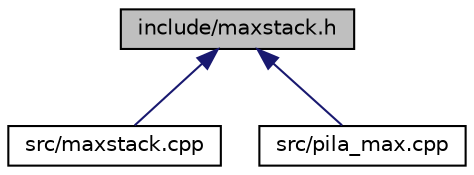digraph "include/maxstack.h"
{
 // LATEX_PDF_SIZE
  edge [fontname="Helvetica",fontsize="10",labelfontname="Helvetica",labelfontsize="10"];
  node [fontname="Helvetica",fontsize="10",shape=record];
  Node1 [label="include/maxstack.h",height=0.2,width=0.4,color="black", fillcolor="grey75", style="filled", fontcolor="black",tooltip="Archivo de especificación del TDA MaxStack."];
  Node1 -> Node2 [dir="back",color="midnightblue",fontsize="10",style="solid",fontname="Helvetica"];
  Node2 [label="src/maxstack.cpp",height=0.2,width=0.4,color="black", fillcolor="white", style="filled",URL="$maxstack_8cpp.html",tooltip="Archivo de implementación del TDA MaxStack."];
  Node1 -> Node3 [dir="back",color="midnightblue",fontsize="10",style="solid",fontname="Helvetica"];
  Node3 [label="src/pila_max.cpp",height=0.2,width=0.4,color="black", fillcolor="white", style="filled",URL="$pila__max_8cpp.html",tooltip="Archivo de implementación del programa pila con máximo."];
}

